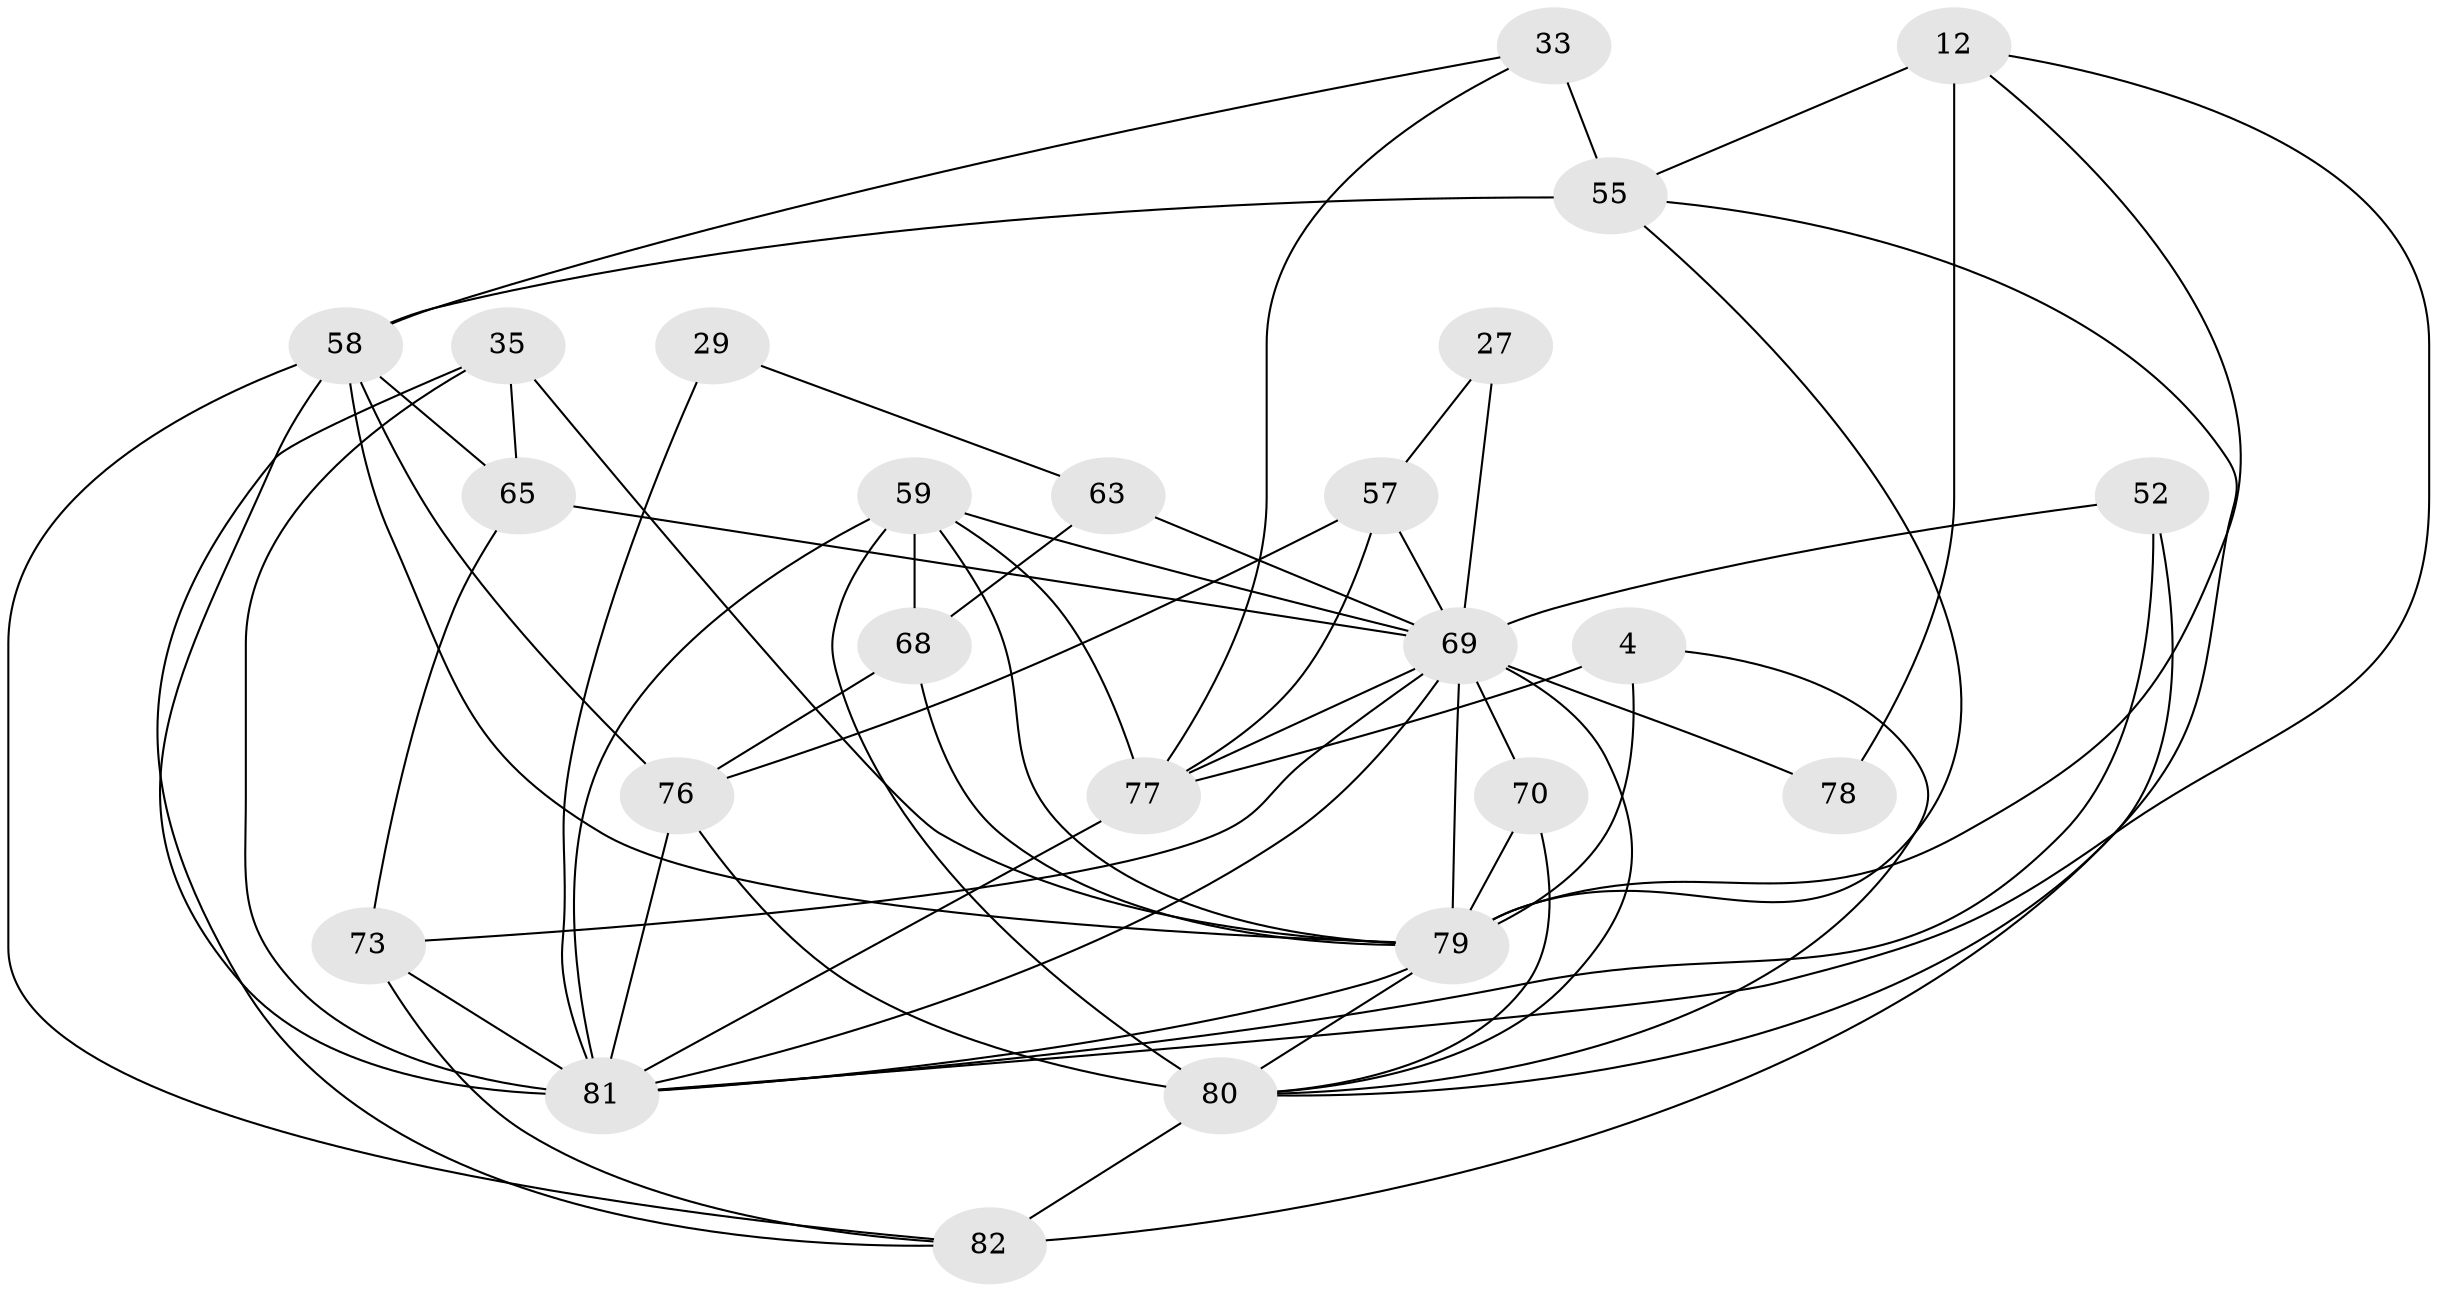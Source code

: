 // original degree distribution, {4: 1.0}
// Generated by graph-tools (version 1.1) at 2025/02/03/04/25 22:02:56]
// undirected, 24 vertices, 61 edges
graph export_dot {
graph [start="1"]
  node [color=gray90,style=filled];
  4;
  12 [super="+5"];
  27 [super="+20"];
  29;
  33 [super="+26"];
  35;
  52;
  55 [super="+32"];
  57 [super="+1"];
  58 [super="+17+47"];
  59 [super="+15+48+41"];
  63;
  65 [super="+9"];
  68 [super="+64"];
  69 [super="+56+60+66"];
  70;
  73 [super="+54+67"];
  76 [super="+74"];
  77 [super="+23+30+40"];
  78;
  79 [super="+75"];
  80 [super="+13+18+44+51"];
  81 [super="+71+72"];
  82 [super="+50+62"];
  4 -- 80;
  4 -- 77 [weight=2];
  4 -- 79;
  12 -- 78 [weight=2];
  12 -- 55 [weight=2];
  12 -- 81;
  12 -- 79;
  27 -- 57;
  27 -- 69 [weight=5];
  29 -- 63;
  29 -- 81 [weight=3];
  33 -- 55 [weight=3];
  33 -- 77 [weight=2];
  33 -- 58;
  35 -- 82;
  35 -- 65;
  35 -- 81;
  35 -- 79;
  52 -- 81 [weight=2];
  52 -- 82;
  52 -- 69;
  55 -- 58;
  55 -- 80;
  55 -- 79;
  57 -- 77 [weight=2];
  57 -- 76 [weight=2];
  57 -- 69;
  58 -- 65 [weight=2];
  58 -- 81 [weight=2];
  58 -- 82 [weight=2];
  58 -- 76;
  58 -- 79;
  59 -- 68 [weight=3];
  59 -- 80 [weight=3];
  59 -- 77 [weight=2];
  59 -- 81 [weight=2];
  59 -- 69;
  59 -- 79;
  63 -- 68;
  63 -- 69 [weight=2];
  65 -- 73 [weight=2];
  65 -- 69 [weight=3];
  68 -- 79;
  68 -- 76;
  69 -- 79 [weight=3];
  69 -- 81 [weight=5];
  69 -- 78 [weight=2];
  69 -- 73;
  69 -- 70;
  69 -- 77 [weight=2];
  69 -- 80 [weight=3];
  70 -- 80;
  70 -- 79 [weight=2];
  73 -- 81 [weight=4];
  73 -- 82;
  76 -- 80;
  76 -- 81;
  77 -- 81 [weight=2];
  79 -- 80;
  79 -- 81;
  80 -- 82 [weight=3];
}
